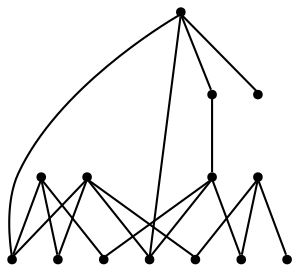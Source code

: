 graph {
  node [shape=point,comment="{\"directed\":false,\"doi\":\"10.1007/978-3-662-45803-7_16\",\"figure\":\"1 (2)\"}"]

  v0 [pos="1056.13638991148,610.293466242166"]
  v1 [pos="876.0065386324268,737.860422387042"]
  v2 [pos="1161.2122266251504,737.860422387042"]
  v3 [pos="1093.6634767243677,737.860422387042"]
  v4 [pos="1033.6201823606573,865.4271240855198"]
  v5 [pos="1033.6201823606573,737.860422387042"]
  v6 [pos="981.0822799098613,737.860422387042"]
  v7 [pos="928.5444410832228,737.860422387042"]
  v8 [pos="906.0281699082427,865.4271240855198"]
  v9 [pos="793.447004905815,737.860422387042"]
  v10 [pos="838.4794836316175,737.860422387042"]
  v11 [pos="898.5227461832494,610.293466242166"]
  v12 [pos="793.447004905815,865.4271240855198"]
  v13 [pos="740.9091660791764,737.860422387042"]

  v0 -- v1 [id="-1",pos="1056.13638991148,610.293466242166 876.0065386324268,737.860422387042 876.0065386324268,737.860422387042 876.0065386324268,737.860422387042"]
  v12 -- v7 [id="-2",pos="793.447004905815,865.4271240855198 928.5444410832228,737.860422387042 928.5444410832228,737.860422387042 928.5444410832228,737.860422387042"]
  v12 -- v13 [id="-3",pos="793.447004905815,865.4271240855198 740.9091660791764,737.860422387042 740.9091660791764,737.860422387042 740.9091660791764,737.860422387042"]
  v12 -- v6 [id="-4",pos="793.447004905815,865.4271240855198 981.0822799098613,737.860422387042 981.0822799098613,737.860422387042 981.0822799098613,737.860422387042"]
  v12 -- v1 [id="-5",pos="793.447004905815,865.4271240855198 876.0065386324268,737.860422387042 876.0065386324268,737.860422387042 876.0065386324268,737.860422387042"]
  v11 -- v1 [id="-6",pos="898.5227461832494,610.293466242166 876.0065386324268,737.860422387042 876.0065386324268,737.860422387042 876.0065386324268,737.860422387042"]
  v11 -- v10 [id="-7",pos="898.5227461832494,610.293466242166 838.4794836316175,737.860422387042 838.4794836316175,737.860422387042 838.4794836316175,737.860422387042"]
  v11 -- v5 [id="-8",pos="898.5227461832494,610.293466242166 1033.6201823606573,737.860422387042 1033.6201823606573,737.860422387042 1033.6201823606573,737.860422387042"]
  v11 -- v6 [id="-9",pos="898.5227461832494,610.293466242166 981.0822799098613,737.860422387042 981.0822799098613,737.860422387042 981.0822799098613,737.860422387042"]
  v8 -- v3 [id="-10",pos="906.0281699082427,865.4271240855198 1093.6634767243677,737.860422387042 1093.6634767243677,737.860422387042 1093.6634767243677,737.860422387042"]
  v8 -- v10 [id="-11",pos="906.0281699082427,865.4271240855198 838.4794836316175,737.860422387042 838.4794836316175,737.860422387042 838.4794836316175,737.860422387042"]
  v8 -- v9 [id="-12",pos="906.0281699082427,865.4271240855198 793.447004905815,737.860422387042 793.447004905815,737.860422387042 793.447004905815,737.860422387042"]
  v7 -- v0 [id="-13",pos="928.5444410832228,737.860422387042 1056.13638991148,610.293466242166 1056.13638991148,610.293466242166 1056.13638991148,610.293466242166"]
  v4 -- v2 [id="-14",pos="1033.6201823606573,865.4271240855198 1161.2122266251504,737.860422387042 1161.2122266251504,737.860422387042 1161.2122266251504,737.860422387042"]
  v4 -- v6 [id="-15",pos="1033.6201823606573,865.4271240855198 981.0822799098613,737.860422387042 981.0822799098613,737.860422387042 981.0822799098613,737.860422387042"]
  v4 -- v5 [id="-16",pos="1033.6201823606573,865.4271240855198 1033.6201823606573,737.860422387042 1033.6201823606573,737.860422387042 1033.6201823606573,737.860422387042"]
  v0 -- v3 [id="-17",pos="1056.13638991148,610.293466242166 1093.6634767243677,737.860422387042 1093.6634767243677,737.860422387042 1093.6634767243677,737.860422387042"]
  v0 -- v2 [id="-18",pos="1056.13638991148,610.293466242166 1161.2122266251504,737.860422387042 1161.2122266251504,737.860422387042 1161.2122266251504,737.860422387042"]
}